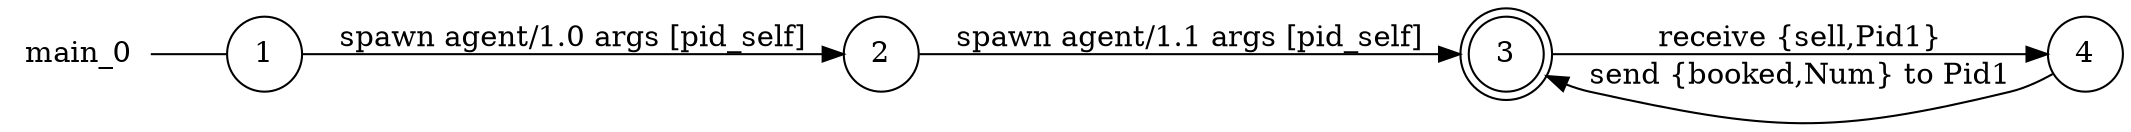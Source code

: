 digraph main_0 {
	rankdir="LR";
	n_0 [label="main_0", shape="plaintext"];
	n_1 [id="5", shape=circle, label="4"];
	n_2 [id="1", shape=circle, label="1"];
	n_0 -> n_2 [arrowhead=none];
	n_3 [id="2", shape=doublecircle, label="3"];
	n_4 [id="3", shape=circle, label="2"];

	n_4 -> n_3 [id="[$e|3]", label="spawn agent/1.1 args [pid_self]"];
	n_1 -> n_3 [id="[$e|5]", label="send {booked,Num} to Pid1"];
	n_2 -> n_4 [id="[$e|1]", label="spawn agent/1.0 args [pid_self]"];
	n_3 -> n_1 [id="[$e|0]", label="receive {sell,Pid1}"];
}
